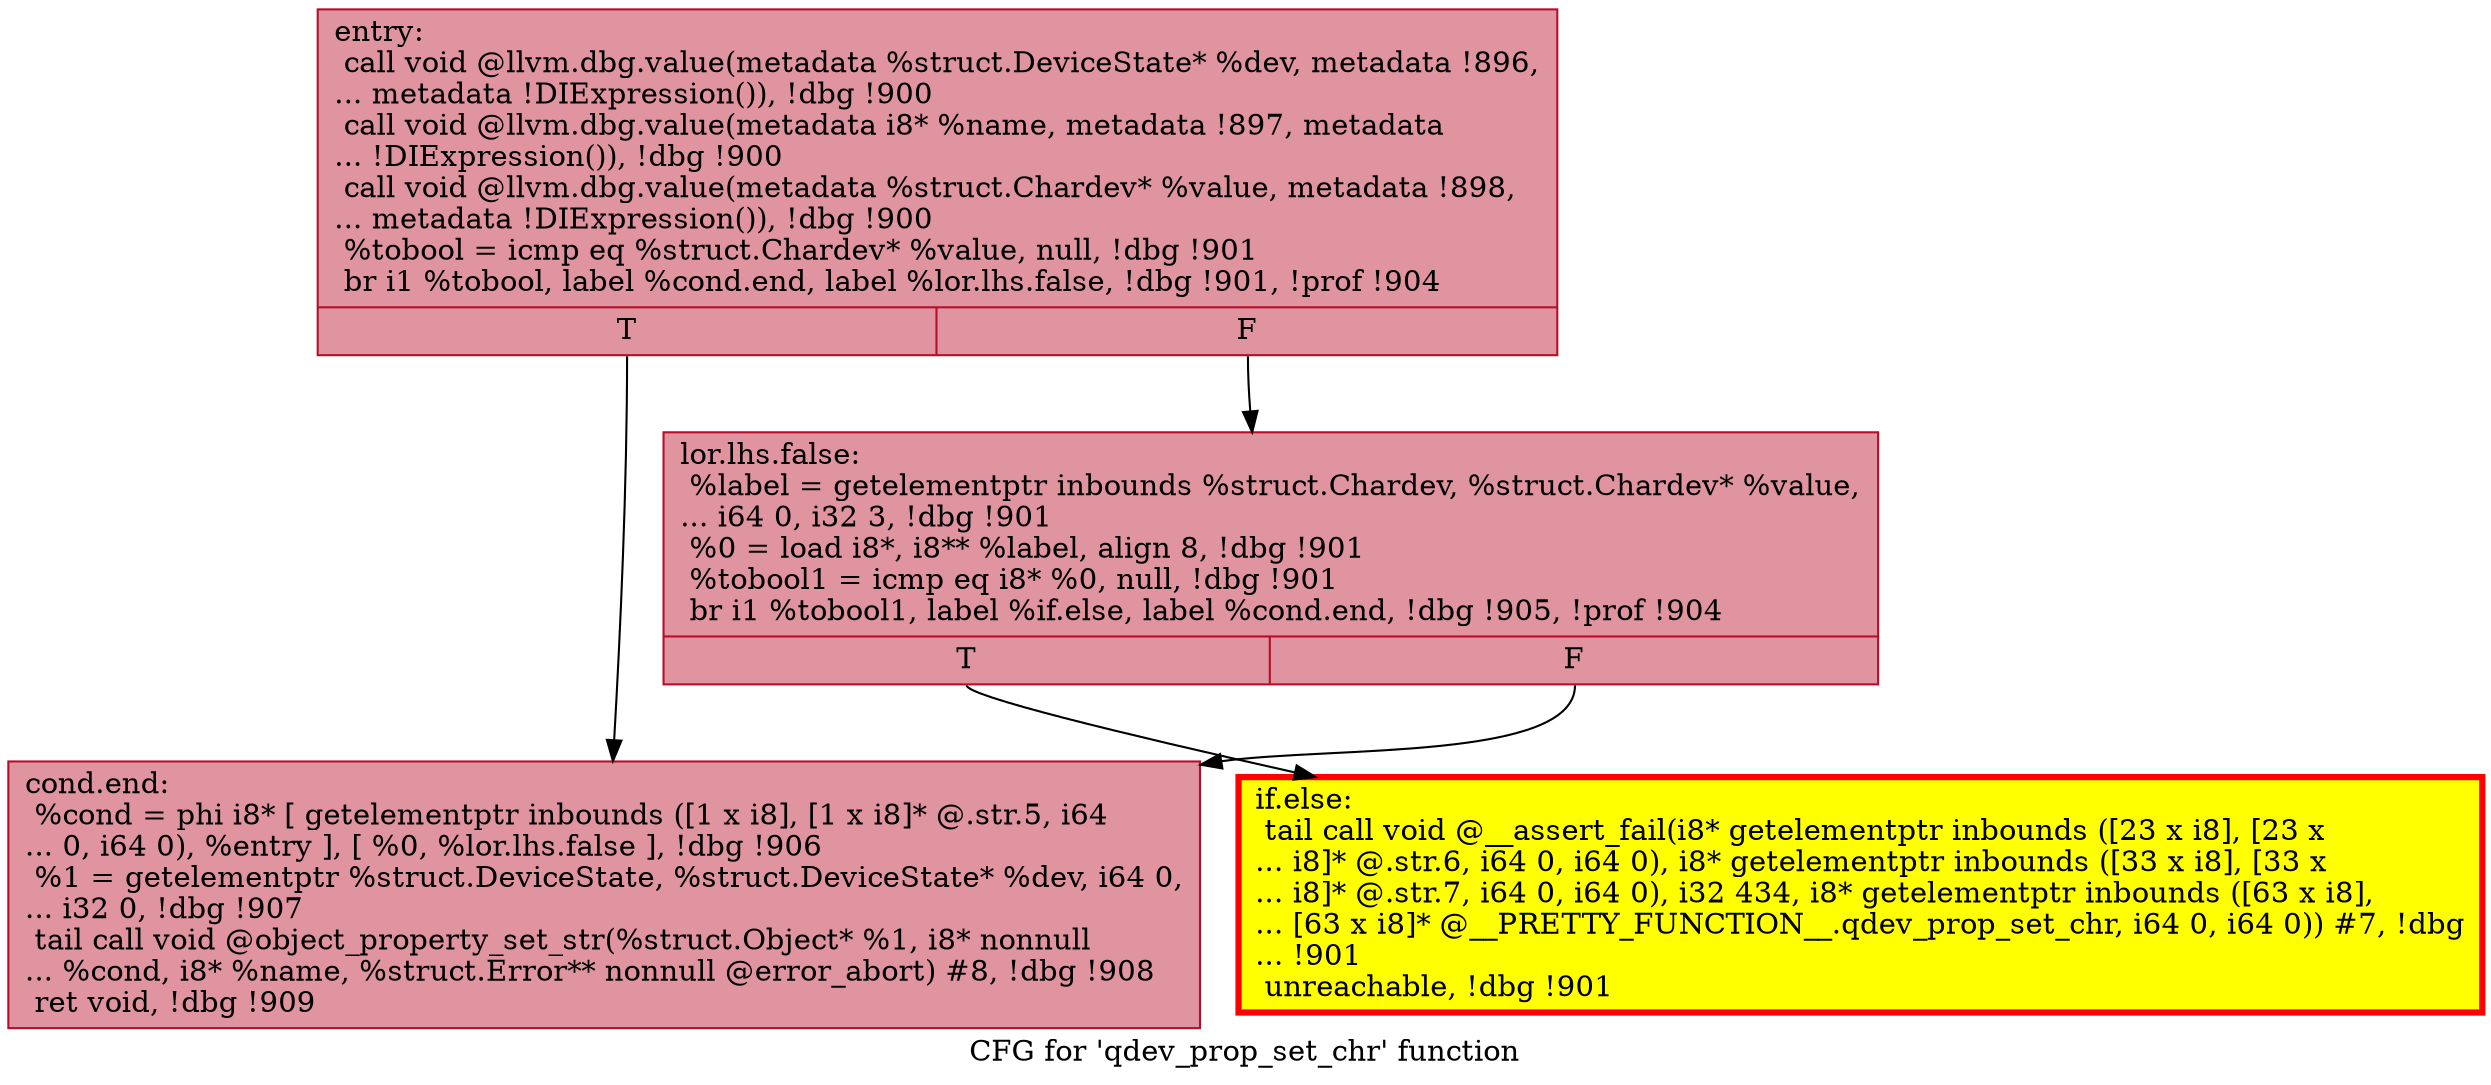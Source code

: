 digraph "CFG for 'qdev_prop_set_chr' function" {
	label="CFG for 'qdev_prop_set_chr' function";

	Node0x556c1842f510 [shape=record,color="#b70d28ff", style=filled, fillcolor="#b70d2870",label="{entry:\l  call void @llvm.dbg.value(metadata %struct.DeviceState* %dev, metadata !896,\l... metadata !DIExpression()), !dbg !900\l  call void @llvm.dbg.value(metadata i8* %name, metadata !897, metadata\l... !DIExpression()), !dbg !900\l  call void @llvm.dbg.value(metadata %struct.Chardev* %value, metadata !898,\l... metadata !DIExpression()), !dbg !900\l  %tobool = icmp eq %struct.Chardev* %value, null, !dbg !901\l  br i1 %tobool, label %cond.end, label %lor.lhs.false, !dbg !901, !prof !904\l|{<s0>T|<s1>F}}"];
	Node0x556c1842f510:s0 -> Node0x556c18519ad0;
	Node0x556c1842f510:s1 -> Node0x556c18517bc0;
	Node0x556c18517bc0 [shape=record,color="#b70d28ff", style=filled, fillcolor="#b70d2870",label="{lor.lhs.false:                                    \l  %label = getelementptr inbounds %struct.Chardev, %struct.Chardev* %value,\l... i64 0, i32 3, !dbg !901\l  %0 = load i8*, i8** %label, align 8, !dbg !901\l  %tobool1 = icmp eq i8* %0, null, !dbg !901\l  br i1 %tobool1, label %if.else, label %cond.end, !dbg !905, !prof !904\l|{<s0>T|<s1>F}}"];
	Node0x556c18517bc0:s0 -> Node0x556c18517b50;
	Node0x556c18517bc0:s1 -> Node0x556c18519ad0;
	Node0x556c18517b50 [shape=record,penwidth=3.0, style="filled", color="red", fillcolor="yellow",label="{if.else:                                          \l  tail call void @__assert_fail(i8* getelementptr inbounds ([23 x i8], [23 x\l... i8]* @.str.6, i64 0, i64 0), i8* getelementptr inbounds ([33 x i8], [33 x\l... i8]* @.str.7, i64 0, i64 0), i32 434, i8* getelementptr inbounds ([63 x i8],\l... [63 x i8]* @__PRETTY_FUNCTION__.qdev_prop_set_chr, i64 0, i64 0)) #7, !dbg\l... !901\l  unreachable, !dbg !901\l}"];
	Node0x556c18519ad0 [shape=record,color="#b70d28ff", style=filled, fillcolor="#b70d2870",label="{cond.end:                                         \l  %cond = phi i8* [ getelementptr inbounds ([1 x i8], [1 x i8]* @.str.5, i64\l... 0, i64 0), %entry ], [ %0, %lor.lhs.false ], !dbg !906\l  %1 = getelementptr %struct.DeviceState, %struct.DeviceState* %dev, i64 0,\l... i32 0, !dbg !907\l  tail call void @object_property_set_str(%struct.Object* %1, i8* nonnull\l... %cond, i8* %name, %struct.Error** nonnull @error_abort) #8, !dbg !908\l  ret void, !dbg !909\l}"];
}
